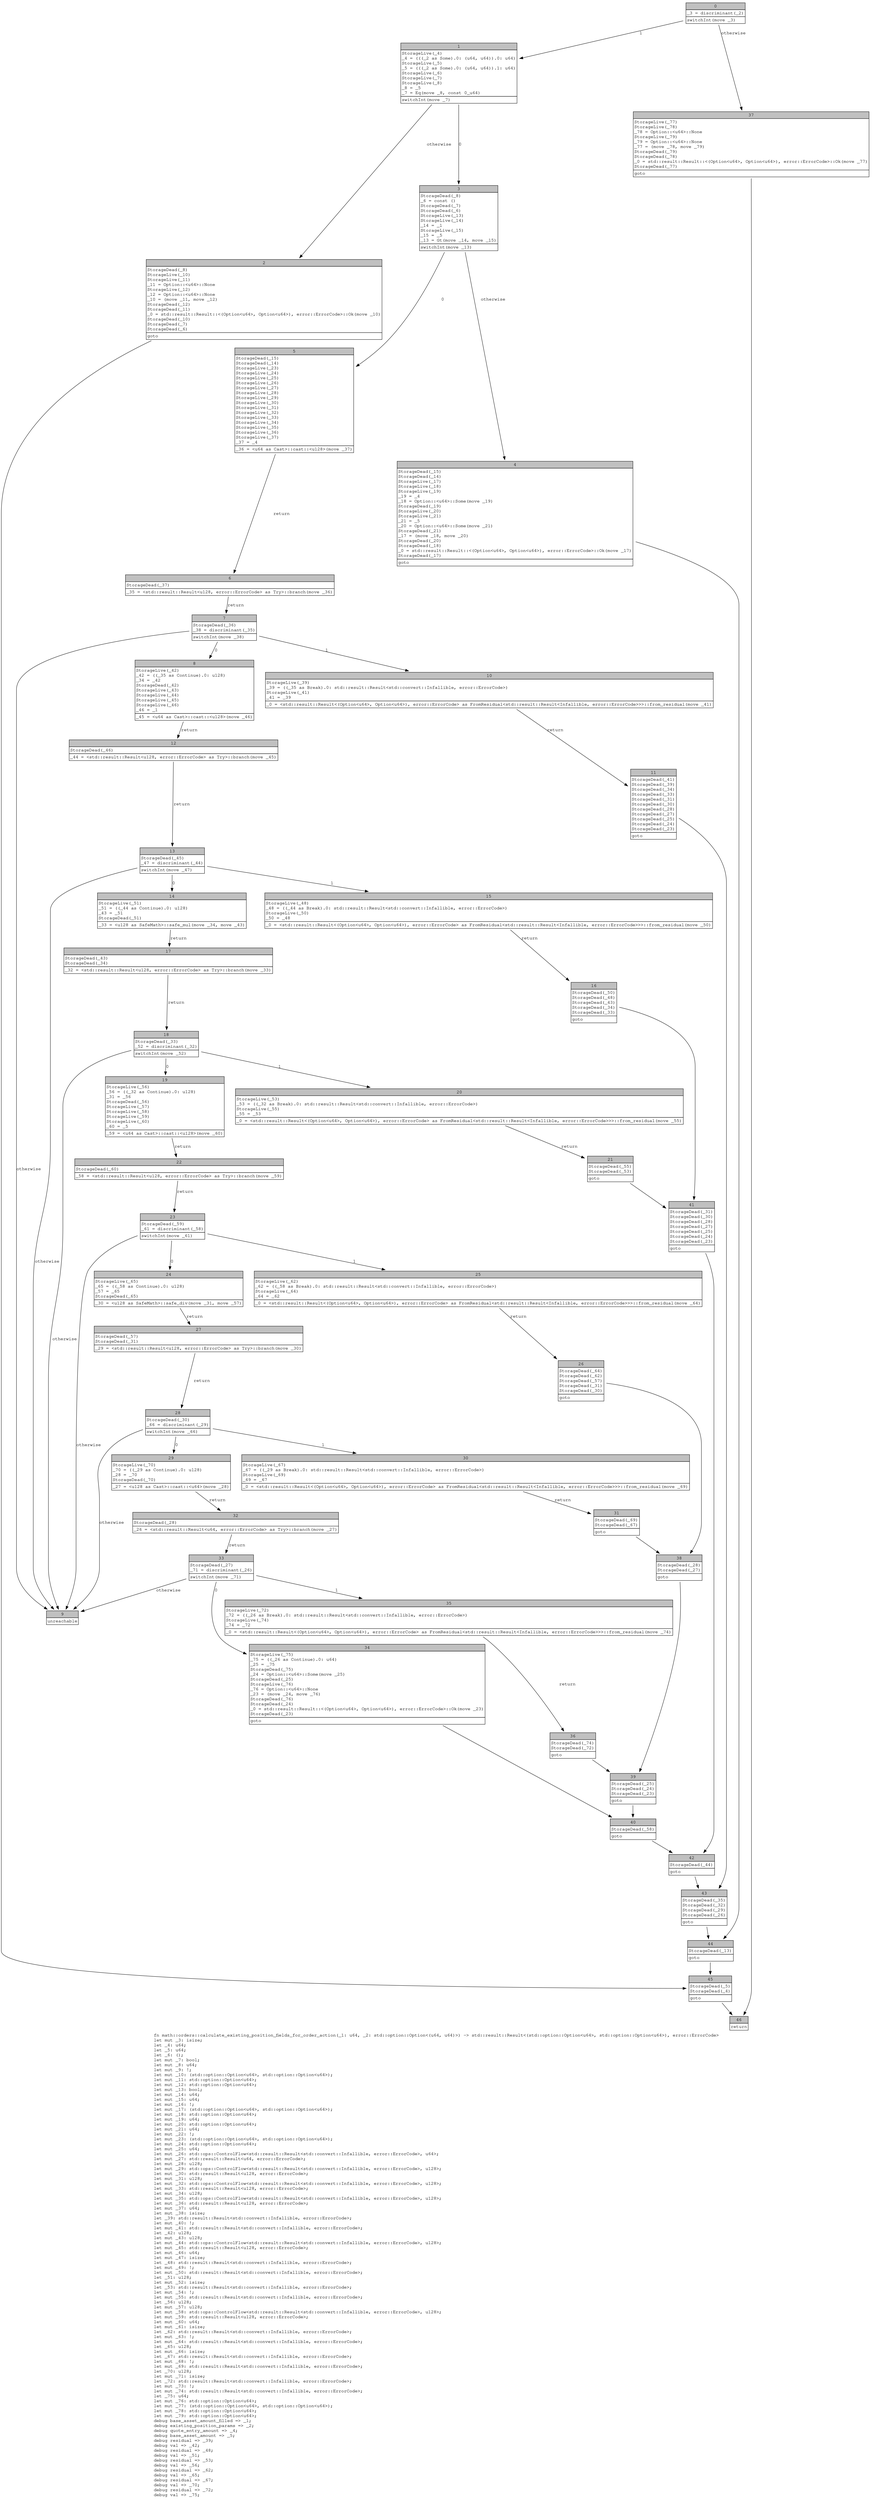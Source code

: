 digraph Mir_0_2628 {
    graph [fontname="Courier, monospace"];
    node [fontname="Courier, monospace"];
    edge [fontname="Courier, monospace"];
    label=<fn math::orders::calculate_existing_position_fields_for_order_action(_1: u64, _2: std::option::Option&lt;(u64, u64)&gt;) -&gt; std::result::Result&lt;(std::option::Option&lt;u64&gt;, std::option::Option&lt;u64&gt;), error::ErrorCode&gt;<br align="left"/>let mut _3: isize;<br align="left"/>let _4: u64;<br align="left"/>let _5: u64;<br align="left"/>let _6: ();<br align="left"/>let mut _7: bool;<br align="left"/>let mut _8: u64;<br align="left"/>let mut _9: !;<br align="left"/>let mut _10: (std::option::Option&lt;u64&gt;, std::option::Option&lt;u64&gt;);<br align="left"/>let mut _11: std::option::Option&lt;u64&gt;;<br align="left"/>let mut _12: std::option::Option&lt;u64&gt;;<br align="left"/>let mut _13: bool;<br align="left"/>let mut _14: u64;<br align="left"/>let mut _15: u64;<br align="left"/>let mut _16: !;<br align="left"/>let mut _17: (std::option::Option&lt;u64&gt;, std::option::Option&lt;u64&gt;);<br align="left"/>let mut _18: std::option::Option&lt;u64&gt;;<br align="left"/>let mut _19: u64;<br align="left"/>let mut _20: std::option::Option&lt;u64&gt;;<br align="left"/>let mut _21: u64;<br align="left"/>let mut _22: !;<br align="left"/>let mut _23: (std::option::Option&lt;u64&gt;, std::option::Option&lt;u64&gt;);<br align="left"/>let mut _24: std::option::Option&lt;u64&gt;;<br align="left"/>let mut _25: u64;<br align="left"/>let mut _26: std::ops::ControlFlow&lt;std::result::Result&lt;std::convert::Infallible, error::ErrorCode&gt;, u64&gt;;<br align="left"/>let mut _27: std::result::Result&lt;u64, error::ErrorCode&gt;;<br align="left"/>let mut _28: u128;<br align="left"/>let mut _29: std::ops::ControlFlow&lt;std::result::Result&lt;std::convert::Infallible, error::ErrorCode&gt;, u128&gt;;<br align="left"/>let mut _30: std::result::Result&lt;u128, error::ErrorCode&gt;;<br align="left"/>let mut _31: u128;<br align="left"/>let mut _32: std::ops::ControlFlow&lt;std::result::Result&lt;std::convert::Infallible, error::ErrorCode&gt;, u128&gt;;<br align="left"/>let mut _33: std::result::Result&lt;u128, error::ErrorCode&gt;;<br align="left"/>let mut _34: u128;<br align="left"/>let mut _35: std::ops::ControlFlow&lt;std::result::Result&lt;std::convert::Infallible, error::ErrorCode&gt;, u128&gt;;<br align="left"/>let mut _36: std::result::Result&lt;u128, error::ErrorCode&gt;;<br align="left"/>let mut _37: u64;<br align="left"/>let mut _38: isize;<br align="left"/>let _39: std::result::Result&lt;std::convert::Infallible, error::ErrorCode&gt;;<br align="left"/>let mut _40: !;<br align="left"/>let mut _41: std::result::Result&lt;std::convert::Infallible, error::ErrorCode&gt;;<br align="left"/>let _42: u128;<br align="left"/>let mut _43: u128;<br align="left"/>let mut _44: std::ops::ControlFlow&lt;std::result::Result&lt;std::convert::Infallible, error::ErrorCode&gt;, u128&gt;;<br align="left"/>let mut _45: std::result::Result&lt;u128, error::ErrorCode&gt;;<br align="left"/>let mut _46: u64;<br align="left"/>let mut _47: isize;<br align="left"/>let _48: std::result::Result&lt;std::convert::Infallible, error::ErrorCode&gt;;<br align="left"/>let mut _49: !;<br align="left"/>let mut _50: std::result::Result&lt;std::convert::Infallible, error::ErrorCode&gt;;<br align="left"/>let _51: u128;<br align="left"/>let mut _52: isize;<br align="left"/>let _53: std::result::Result&lt;std::convert::Infallible, error::ErrorCode&gt;;<br align="left"/>let mut _54: !;<br align="left"/>let mut _55: std::result::Result&lt;std::convert::Infallible, error::ErrorCode&gt;;<br align="left"/>let _56: u128;<br align="left"/>let mut _57: u128;<br align="left"/>let mut _58: std::ops::ControlFlow&lt;std::result::Result&lt;std::convert::Infallible, error::ErrorCode&gt;, u128&gt;;<br align="left"/>let mut _59: std::result::Result&lt;u128, error::ErrorCode&gt;;<br align="left"/>let mut _60: u64;<br align="left"/>let mut _61: isize;<br align="left"/>let _62: std::result::Result&lt;std::convert::Infallible, error::ErrorCode&gt;;<br align="left"/>let mut _63: !;<br align="left"/>let mut _64: std::result::Result&lt;std::convert::Infallible, error::ErrorCode&gt;;<br align="left"/>let _65: u128;<br align="left"/>let mut _66: isize;<br align="left"/>let _67: std::result::Result&lt;std::convert::Infallible, error::ErrorCode&gt;;<br align="left"/>let mut _68: !;<br align="left"/>let mut _69: std::result::Result&lt;std::convert::Infallible, error::ErrorCode&gt;;<br align="left"/>let _70: u128;<br align="left"/>let mut _71: isize;<br align="left"/>let _72: std::result::Result&lt;std::convert::Infallible, error::ErrorCode&gt;;<br align="left"/>let mut _73: !;<br align="left"/>let mut _74: std::result::Result&lt;std::convert::Infallible, error::ErrorCode&gt;;<br align="left"/>let _75: u64;<br align="left"/>let mut _76: std::option::Option&lt;u64&gt;;<br align="left"/>let mut _77: (std::option::Option&lt;u64&gt;, std::option::Option&lt;u64&gt;);<br align="left"/>let mut _78: std::option::Option&lt;u64&gt;;<br align="left"/>let mut _79: std::option::Option&lt;u64&gt;;<br align="left"/>debug base_asset_amount_filled =&gt; _1;<br align="left"/>debug existing_position_params =&gt; _2;<br align="left"/>debug quote_entry_amount =&gt; _4;<br align="left"/>debug base_asset_amount =&gt; _5;<br align="left"/>debug residual =&gt; _39;<br align="left"/>debug val =&gt; _42;<br align="left"/>debug residual =&gt; _48;<br align="left"/>debug val =&gt; _51;<br align="left"/>debug residual =&gt; _53;<br align="left"/>debug val =&gt; _56;<br align="left"/>debug residual =&gt; _62;<br align="left"/>debug val =&gt; _65;<br align="left"/>debug residual =&gt; _67;<br align="left"/>debug val =&gt; _70;<br align="left"/>debug residual =&gt; _72;<br align="left"/>debug val =&gt; _75;<br align="left"/>>;
    bb0__0_2628 [shape="none", label=<<table border="0" cellborder="1" cellspacing="0"><tr><td bgcolor="gray" align="center" colspan="1">0</td></tr><tr><td align="left" balign="left">_3 = discriminant(_2)<br/></td></tr><tr><td align="left">switchInt(move _3)</td></tr></table>>];
    bb1__0_2628 [shape="none", label=<<table border="0" cellborder="1" cellspacing="0"><tr><td bgcolor="gray" align="center" colspan="1">1</td></tr><tr><td align="left" balign="left">StorageLive(_4)<br/>_4 = (((_2 as Some).0: (u64, u64)).0: u64)<br/>StorageLive(_5)<br/>_5 = (((_2 as Some).0: (u64, u64)).1: u64)<br/>StorageLive(_6)<br/>StorageLive(_7)<br/>StorageLive(_8)<br/>_8 = _5<br/>_7 = Eq(move _8, const 0_u64)<br/></td></tr><tr><td align="left">switchInt(move _7)</td></tr></table>>];
    bb2__0_2628 [shape="none", label=<<table border="0" cellborder="1" cellspacing="0"><tr><td bgcolor="gray" align="center" colspan="1">2</td></tr><tr><td align="left" balign="left">StorageDead(_8)<br/>StorageLive(_10)<br/>StorageLive(_11)<br/>_11 = Option::&lt;u64&gt;::None<br/>StorageLive(_12)<br/>_12 = Option::&lt;u64&gt;::None<br/>_10 = (move _11, move _12)<br/>StorageDead(_12)<br/>StorageDead(_11)<br/>_0 = std::result::Result::&lt;(Option&lt;u64&gt;, Option&lt;u64&gt;), error::ErrorCode&gt;::Ok(move _10)<br/>StorageDead(_10)<br/>StorageDead(_7)<br/>StorageDead(_6)<br/></td></tr><tr><td align="left">goto</td></tr></table>>];
    bb3__0_2628 [shape="none", label=<<table border="0" cellborder="1" cellspacing="0"><tr><td bgcolor="gray" align="center" colspan="1">3</td></tr><tr><td align="left" balign="left">StorageDead(_8)<br/>_6 = const ()<br/>StorageDead(_7)<br/>StorageDead(_6)<br/>StorageLive(_13)<br/>StorageLive(_14)<br/>_14 = _1<br/>StorageLive(_15)<br/>_15 = _5<br/>_13 = Gt(move _14, move _15)<br/></td></tr><tr><td align="left">switchInt(move _13)</td></tr></table>>];
    bb4__0_2628 [shape="none", label=<<table border="0" cellborder="1" cellspacing="0"><tr><td bgcolor="gray" align="center" colspan="1">4</td></tr><tr><td align="left" balign="left">StorageDead(_15)<br/>StorageDead(_14)<br/>StorageLive(_17)<br/>StorageLive(_18)<br/>StorageLive(_19)<br/>_19 = _4<br/>_18 = Option::&lt;u64&gt;::Some(move _19)<br/>StorageDead(_19)<br/>StorageLive(_20)<br/>StorageLive(_21)<br/>_21 = _5<br/>_20 = Option::&lt;u64&gt;::Some(move _21)<br/>StorageDead(_21)<br/>_17 = (move _18, move _20)<br/>StorageDead(_20)<br/>StorageDead(_18)<br/>_0 = std::result::Result::&lt;(Option&lt;u64&gt;, Option&lt;u64&gt;), error::ErrorCode&gt;::Ok(move _17)<br/>StorageDead(_17)<br/></td></tr><tr><td align="left">goto</td></tr></table>>];
    bb5__0_2628 [shape="none", label=<<table border="0" cellborder="1" cellspacing="0"><tr><td bgcolor="gray" align="center" colspan="1">5</td></tr><tr><td align="left" balign="left">StorageDead(_15)<br/>StorageDead(_14)<br/>StorageLive(_23)<br/>StorageLive(_24)<br/>StorageLive(_25)<br/>StorageLive(_26)<br/>StorageLive(_27)<br/>StorageLive(_28)<br/>StorageLive(_29)<br/>StorageLive(_30)<br/>StorageLive(_31)<br/>StorageLive(_32)<br/>StorageLive(_33)<br/>StorageLive(_34)<br/>StorageLive(_35)<br/>StorageLive(_36)<br/>StorageLive(_37)<br/>_37 = _4<br/></td></tr><tr><td align="left">_36 = &lt;u64 as Cast&gt;::cast::&lt;u128&gt;(move _37)</td></tr></table>>];
    bb6__0_2628 [shape="none", label=<<table border="0" cellborder="1" cellspacing="0"><tr><td bgcolor="gray" align="center" colspan="1">6</td></tr><tr><td align="left" balign="left">StorageDead(_37)<br/></td></tr><tr><td align="left">_35 = &lt;std::result::Result&lt;u128, error::ErrorCode&gt; as Try&gt;::branch(move _36)</td></tr></table>>];
    bb7__0_2628 [shape="none", label=<<table border="0" cellborder="1" cellspacing="0"><tr><td bgcolor="gray" align="center" colspan="1">7</td></tr><tr><td align="left" balign="left">StorageDead(_36)<br/>_38 = discriminant(_35)<br/></td></tr><tr><td align="left">switchInt(move _38)</td></tr></table>>];
    bb8__0_2628 [shape="none", label=<<table border="0" cellborder="1" cellspacing="0"><tr><td bgcolor="gray" align="center" colspan="1">8</td></tr><tr><td align="left" balign="left">StorageLive(_42)<br/>_42 = ((_35 as Continue).0: u128)<br/>_34 = _42<br/>StorageDead(_42)<br/>StorageLive(_43)<br/>StorageLive(_44)<br/>StorageLive(_45)<br/>StorageLive(_46)<br/>_46 = _1<br/></td></tr><tr><td align="left">_45 = &lt;u64 as Cast&gt;::cast::&lt;u128&gt;(move _46)</td></tr></table>>];
    bb9__0_2628 [shape="none", label=<<table border="0" cellborder="1" cellspacing="0"><tr><td bgcolor="gray" align="center" colspan="1">9</td></tr><tr><td align="left">unreachable</td></tr></table>>];
    bb10__0_2628 [shape="none", label=<<table border="0" cellborder="1" cellspacing="0"><tr><td bgcolor="gray" align="center" colspan="1">10</td></tr><tr><td align="left" balign="left">StorageLive(_39)<br/>_39 = ((_35 as Break).0: std::result::Result&lt;std::convert::Infallible, error::ErrorCode&gt;)<br/>StorageLive(_41)<br/>_41 = _39<br/></td></tr><tr><td align="left">_0 = &lt;std::result::Result&lt;(Option&lt;u64&gt;, Option&lt;u64&gt;), error::ErrorCode&gt; as FromResidual&lt;std::result::Result&lt;Infallible, error::ErrorCode&gt;&gt;&gt;::from_residual(move _41)</td></tr></table>>];
    bb11__0_2628 [shape="none", label=<<table border="0" cellborder="1" cellspacing="0"><tr><td bgcolor="gray" align="center" colspan="1">11</td></tr><tr><td align="left" balign="left">StorageDead(_41)<br/>StorageDead(_39)<br/>StorageDead(_34)<br/>StorageDead(_33)<br/>StorageDead(_31)<br/>StorageDead(_30)<br/>StorageDead(_28)<br/>StorageDead(_27)<br/>StorageDead(_25)<br/>StorageDead(_24)<br/>StorageDead(_23)<br/></td></tr><tr><td align="left">goto</td></tr></table>>];
    bb12__0_2628 [shape="none", label=<<table border="0" cellborder="1" cellspacing="0"><tr><td bgcolor="gray" align="center" colspan="1">12</td></tr><tr><td align="left" balign="left">StorageDead(_46)<br/></td></tr><tr><td align="left">_44 = &lt;std::result::Result&lt;u128, error::ErrorCode&gt; as Try&gt;::branch(move _45)</td></tr></table>>];
    bb13__0_2628 [shape="none", label=<<table border="0" cellborder="1" cellspacing="0"><tr><td bgcolor="gray" align="center" colspan="1">13</td></tr><tr><td align="left" balign="left">StorageDead(_45)<br/>_47 = discriminant(_44)<br/></td></tr><tr><td align="left">switchInt(move _47)</td></tr></table>>];
    bb14__0_2628 [shape="none", label=<<table border="0" cellborder="1" cellspacing="0"><tr><td bgcolor="gray" align="center" colspan="1">14</td></tr><tr><td align="left" balign="left">StorageLive(_51)<br/>_51 = ((_44 as Continue).0: u128)<br/>_43 = _51<br/>StorageDead(_51)<br/></td></tr><tr><td align="left">_33 = &lt;u128 as SafeMath&gt;::safe_mul(move _34, move _43)</td></tr></table>>];
    bb15__0_2628 [shape="none", label=<<table border="0" cellborder="1" cellspacing="0"><tr><td bgcolor="gray" align="center" colspan="1">15</td></tr><tr><td align="left" balign="left">StorageLive(_48)<br/>_48 = ((_44 as Break).0: std::result::Result&lt;std::convert::Infallible, error::ErrorCode&gt;)<br/>StorageLive(_50)<br/>_50 = _48<br/></td></tr><tr><td align="left">_0 = &lt;std::result::Result&lt;(Option&lt;u64&gt;, Option&lt;u64&gt;), error::ErrorCode&gt; as FromResidual&lt;std::result::Result&lt;Infallible, error::ErrorCode&gt;&gt;&gt;::from_residual(move _50)</td></tr></table>>];
    bb16__0_2628 [shape="none", label=<<table border="0" cellborder="1" cellspacing="0"><tr><td bgcolor="gray" align="center" colspan="1">16</td></tr><tr><td align="left" balign="left">StorageDead(_50)<br/>StorageDead(_48)<br/>StorageDead(_43)<br/>StorageDead(_34)<br/>StorageDead(_33)<br/></td></tr><tr><td align="left">goto</td></tr></table>>];
    bb17__0_2628 [shape="none", label=<<table border="0" cellborder="1" cellspacing="0"><tr><td bgcolor="gray" align="center" colspan="1">17</td></tr><tr><td align="left" balign="left">StorageDead(_43)<br/>StorageDead(_34)<br/></td></tr><tr><td align="left">_32 = &lt;std::result::Result&lt;u128, error::ErrorCode&gt; as Try&gt;::branch(move _33)</td></tr></table>>];
    bb18__0_2628 [shape="none", label=<<table border="0" cellborder="1" cellspacing="0"><tr><td bgcolor="gray" align="center" colspan="1">18</td></tr><tr><td align="left" balign="left">StorageDead(_33)<br/>_52 = discriminant(_32)<br/></td></tr><tr><td align="left">switchInt(move _52)</td></tr></table>>];
    bb19__0_2628 [shape="none", label=<<table border="0" cellborder="1" cellspacing="0"><tr><td bgcolor="gray" align="center" colspan="1">19</td></tr><tr><td align="left" balign="left">StorageLive(_56)<br/>_56 = ((_32 as Continue).0: u128)<br/>_31 = _56<br/>StorageDead(_56)<br/>StorageLive(_57)<br/>StorageLive(_58)<br/>StorageLive(_59)<br/>StorageLive(_60)<br/>_60 = _5<br/></td></tr><tr><td align="left">_59 = &lt;u64 as Cast&gt;::cast::&lt;u128&gt;(move _60)</td></tr></table>>];
    bb20__0_2628 [shape="none", label=<<table border="0" cellborder="1" cellspacing="0"><tr><td bgcolor="gray" align="center" colspan="1">20</td></tr><tr><td align="left" balign="left">StorageLive(_53)<br/>_53 = ((_32 as Break).0: std::result::Result&lt;std::convert::Infallible, error::ErrorCode&gt;)<br/>StorageLive(_55)<br/>_55 = _53<br/></td></tr><tr><td align="left">_0 = &lt;std::result::Result&lt;(Option&lt;u64&gt;, Option&lt;u64&gt;), error::ErrorCode&gt; as FromResidual&lt;std::result::Result&lt;Infallible, error::ErrorCode&gt;&gt;&gt;::from_residual(move _55)</td></tr></table>>];
    bb21__0_2628 [shape="none", label=<<table border="0" cellborder="1" cellspacing="0"><tr><td bgcolor="gray" align="center" colspan="1">21</td></tr><tr><td align="left" balign="left">StorageDead(_55)<br/>StorageDead(_53)<br/></td></tr><tr><td align="left">goto</td></tr></table>>];
    bb22__0_2628 [shape="none", label=<<table border="0" cellborder="1" cellspacing="0"><tr><td bgcolor="gray" align="center" colspan="1">22</td></tr><tr><td align="left" balign="left">StorageDead(_60)<br/></td></tr><tr><td align="left">_58 = &lt;std::result::Result&lt;u128, error::ErrorCode&gt; as Try&gt;::branch(move _59)</td></tr></table>>];
    bb23__0_2628 [shape="none", label=<<table border="0" cellborder="1" cellspacing="0"><tr><td bgcolor="gray" align="center" colspan="1">23</td></tr><tr><td align="left" balign="left">StorageDead(_59)<br/>_61 = discriminant(_58)<br/></td></tr><tr><td align="left">switchInt(move _61)</td></tr></table>>];
    bb24__0_2628 [shape="none", label=<<table border="0" cellborder="1" cellspacing="0"><tr><td bgcolor="gray" align="center" colspan="1">24</td></tr><tr><td align="left" balign="left">StorageLive(_65)<br/>_65 = ((_58 as Continue).0: u128)<br/>_57 = _65<br/>StorageDead(_65)<br/></td></tr><tr><td align="left">_30 = &lt;u128 as SafeMath&gt;::safe_div(move _31, move _57)</td></tr></table>>];
    bb25__0_2628 [shape="none", label=<<table border="0" cellborder="1" cellspacing="0"><tr><td bgcolor="gray" align="center" colspan="1">25</td></tr><tr><td align="left" balign="left">StorageLive(_62)<br/>_62 = ((_58 as Break).0: std::result::Result&lt;std::convert::Infallible, error::ErrorCode&gt;)<br/>StorageLive(_64)<br/>_64 = _62<br/></td></tr><tr><td align="left">_0 = &lt;std::result::Result&lt;(Option&lt;u64&gt;, Option&lt;u64&gt;), error::ErrorCode&gt; as FromResidual&lt;std::result::Result&lt;Infallible, error::ErrorCode&gt;&gt;&gt;::from_residual(move _64)</td></tr></table>>];
    bb26__0_2628 [shape="none", label=<<table border="0" cellborder="1" cellspacing="0"><tr><td bgcolor="gray" align="center" colspan="1">26</td></tr><tr><td align="left" balign="left">StorageDead(_64)<br/>StorageDead(_62)<br/>StorageDead(_57)<br/>StorageDead(_31)<br/>StorageDead(_30)<br/></td></tr><tr><td align="left">goto</td></tr></table>>];
    bb27__0_2628 [shape="none", label=<<table border="0" cellborder="1" cellspacing="0"><tr><td bgcolor="gray" align="center" colspan="1">27</td></tr><tr><td align="left" balign="left">StorageDead(_57)<br/>StorageDead(_31)<br/></td></tr><tr><td align="left">_29 = &lt;std::result::Result&lt;u128, error::ErrorCode&gt; as Try&gt;::branch(move _30)</td></tr></table>>];
    bb28__0_2628 [shape="none", label=<<table border="0" cellborder="1" cellspacing="0"><tr><td bgcolor="gray" align="center" colspan="1">28</td></tr><tr><td align="left" balign="left">StorageDead(_30)<br/>_66 = discriminant(_29)<br/></td></tr><tr><td align="left">switchInt(move _66)</td></tr></table>>];
    bb29__0_2628 [shape="none", label=<<table border="0" cellborder="1" cellspacing="0"><tr><td bgcolor="gray" align="center" colspan="1">29</td></tr><tr><td align="left" balign="left">StorageLive(_70)<br/>_70 = ((_29 as Continue).0: u128)<br/>_28 = _70<br/>StorageDead(_70)<br/></td></tr><tr><td align="left">_27 = &lt;u128 as Cast&gt;::cast::&lt;u64&gt;(move _28)</td></tr></table>>];
    bb30__0_2628 [shape="none", label=<<table border="0" cellborder="1" cellspacing="0"><tr><td bgcolor="gray" align="center" colspan="1">30</td></tr><tr><td align="left" balign="left">StorageLive(_67)<br/>_67 = ((_29 as Break).0: std::result::Result&lt;std::convert::Infallible, error::ErrorCode&gt;)<br/>StorageLive(_69)<br/>_69 = _67<br/></td></tr><tr><td align="left">_0 = &lt;std::result::Result&lt;(Option&lt;u64&gt;, Option&lt;u64&gt;), error::ErrorCode&gt; as FromResidual&lt;std::result::Result&lt;Infallible, error::ErrorCode&gt;&gt;&gt;::from_residual(move _69)</td></tr></table>>];
    bb31__0_2628 [shape="none", label=<<table border="0" cellborder="1" cellspacing="0"><tr><td bgcolor="gray" align="center" colspan="1">31</td></tr><tr><td align="left" balign="left">StorageDead(_69)<br/>StorageDead(_67)<br/></td></tr><tr><td align="left">goto</td></tr></table>>];
    bb32__0_2628 [shape="none", label=<<table border="0" cellborder="1" cellspacing="0"><tr><td bgcolor="gray" align="center" colspan="1">32</td></tr><tr><td align="left" balign="left">StorageDead(_28)<br/></td></tr><tr><td align="left">_26 = &lt;std::result::Result&lt;u64, error::ErrorCode&gt; as Try&gt;::branch(move _27)</td></tr></table>>];
    bb33__0_2628 [shape="none", label=<<table border="0" cellborder="1" cellspacing="0"><tr><td bgcolor="gray" align="center" colspan="1">33</td></tr><tr><td align="left" balign="left">StorageDead(_27)<br/>_71 = discriminant(_26)<br/></td></tr><tr><td align="left">switchInt(move _71)</td></tr></table>>];
    bb34__0_2628 [shape="none", label=<<table border="0" cellborder="1" cellspacing="0"><tr><td bgcolor="gray" align="center" colspan="1">34</td></tr><tr><td align="left" balign="left">StorageLive(_75)<br/>_75 = ((_26 as Continue).0: u64)<br/>_25 = _75<br/>StorageDead(_75)<br/>_24 = Option::&lt;u64&gt;::Some(move _25)<br/>StorageDead(_25)<br/>StorageLive(_76)<br/>_76 = Option::&lt;u64&gt;::None<br/>_23 = (move _24, move _76)<br/>StorageDead(_76)<br/>StorageDead(_24)<br/>_0 = std::result::Result::&lt;(Option&lt;u64&gt;, Option&lt;u64&gt;), error::ErrorCode&gt;::Ok(move _23)<br/>StorageDead(_23)<br/></td></tr><tr><td align="left">goto</td></tr></table>>];
    bb35__0_2628 [shape="none", label=<<table border="0" cellborder="1" cellspacing="0"><tr><td bgcolor="gray" align="center" colspan="1">35</td></tr><tr><td align="left" balign="left">StorageLive(_72)<br/>_72 = ((_26 as Break).0: std::result::Result&lt;std::convert::Infallible, error::ErrorCode&gt;)<br/>StorageLive(_74)<br/>_74 = _72<br/></td></tr><tr><td align="left">_0 = &lt;std::result::Result&lt;(Option&lt;u64&gt;, Option&lt;u64&gt;), error::ErrorCode&gt; as FromResidual&lt;std::result::Result&lt;Infallible, error::ErrorCode&gt;&gt;&gt;::from_residual(move _74)</td></tr></table>>];
    bb36__0_2628 [shape="none", label=<<table border="0" cellborder="1" cellspacing="0"><tr><td bgcolor="gray" align="center" colspan="1">36</td></tr><tr><td align="left" balign="left">StorageDead(_74)<br/>StorageDead(_72)<br/></td></tr><tr><td align="left">goto</td></tr></table>>];
    bb37__0_2628 [shape="none", label=<<table border="0" cellborder="1" cellspacing="0"><tr><td bgcolor="gray" align="center" colspan="1">37</td></tr><tr><td align="left" balign="left">StorageLive(_77)<br/>StorageLive(_78)<br/>_78 = Option::&lt;u64&gt;::None<br/>StorageLive(_79)<br/>_79 = Option::&lt;u64&gt;::None<br/>_77 = (move _78, move _79)<br/>StorageDead(_79)<br/>StorageDead(_78)<br/>_0 = std::result::Result::&lt;(Option&lt;u64&gt;, Option&lt;u64&gt;), error::ErrorCode&gt;::Ok(move _77)<br/>StorageDead(_77)<br/></td></tr><tr><td align="left">goto</td></tr></table>>];
    bb38__0_2628 [shape="none", label=<<table border="0" cellborder="1" cellspacing="0"><tr><td bgcolor="gray" align="center" colspan="1">38</td></tr><tr><td align="left" balign="left">StorageDead(_28)<br/>StorageDead(_27)<br/></td></tr><tr><td align="left">goto</td></tr></table>>];
    bb39__0_2628 [shape="none", label=<<table border="0" cellborder="1" cellspacing="0"><tr><td bgcolor="gray" align="center" colspan="1">39</td></tr><tr><td align="left" balign="left">StorageDead(_25)<br/>StorageDead(_24)<br/>StorageDead(_23)<br/></td></tr><tr><td align="left">goto</td></tr></table>>];
    bb40__0_2628 [shape="none", label=<<table border="0" cellborder="1" cellspacing="0"><tr><td bgcolor="gray" align="center" colspan="1">40</td></tr><tr><td align="left" balign="left">StorageDead(_58)<br/></td></tr><tr><td align="left">goto</td></tr></table>>];
    bb41__0_2628 [shape="none", label=<<table border="0" cellborder="1" cellspacing="0"><tr><td bgcolor="gray" align="center" colspan="1">41</td></tr><tr><td align="left" balign="left">StorageDead(_31)<br/>StorageDead(_30)<br/>StorageDead(_28)<br/>StorageDead(_27)<br/>StorageDead(_25)<br/>StorageDead(_24)<br/>StorageDead(_23)<br/></td></tr><tr><td align="left">goto</td></tr></table>>];
    bb42__0_2628 [shape="none", label=<<table border="0" cellborder="1" cellspacing="0"><tr><td bgcolor="gray" align="center" colspan="1">42</td></tr><tr><td align="left" balign="left">StorageDead(_44)<br/></td></tr><tr><td align="left">goto</td></tr></table>>];
    bb43__0_2628 [shape="none", label=<<table border="0" cellborder="1" cellspacing="0"><tr><td bgcolor="gray" align="center" colspan="1">43</td></tr><tr><td align="left" balign="left">StorageDead(_35)<br/>StorageDead(_32)<br/>StorageDead(_29)<br/>StorageDead(_26)<br/></td></tr><tr><td align="left">goto</td></tr></table>>];
    bb44__0_2628 [shape="none", label=<<table border="0" cellborder="1" cellspacing="0"><tr><td bgcolor="gray" align="center" colspan="1">44</td></tr><tr><td align="left" balign="left">StorageDead(_13)<br/></td></tr><tr><td align="left">goto</td></tr></table>>];
    bb45__0_2628 [shape="none", label=<<table border="0" cellborder="1" cellspacing="0"><tr><td bgcolor="gray" align="center" colspan="1">45</td></tr><tr><td align="left" balign="left">StorageDead(_5)<br/>StorageDead(_4)<br/></td></tr><tr><td align="left">goto</td></tr></table>>];
    bb46__0_2628 [shape="none", label=<<table border="0" cellborder="1" cellspacing="0"><tr><td bgcolor="gray" align="center" colspan="1">46</td></tr><tr><td align="left">return</td></tr></table>>];
    bb0__0_2628 -> bb1__0_2628 [label="1"];
    bb0__0_2628 -> bb37__0_2628 [label="otherwise"];
    bb1__0_2628 -> bb3__0_2628 [label="0"];
    bb1__0_2628 -> bb2__0_2628 [label="otherwise"];
    bb2__0_2628 -> bb45__0_2628 [label=""];
    bb3__0_2628 -> bb5__0_2628 [label="0"];
    bb3__0_2628 -> bb4__0_2628 [label="otherwise"];
    bb4__0_2628 -> bb44__0_2628 [label=""];
    bb5__0_2628 -> bb6__0_2628 [label="return"];
    bb6__0_2628 -> bb7__0_2628 [label="return"];
    bb7__0_2628 -> bb8__0_2628 [label="0"];
    bb7__0_2628 -> bb10__0_2628 [label="1"];
    bb7__0_2628 -> bb9__0_2628 [label="otherwise"];
    bb8__0_2628 -> bb12__0_2628 [label="return"];
    bb10__0_2628 -> bb11__0_2628 [label="return"];
    bb11__0_2628 -> bb43__0_2628 [label=""];
    bb12__0_2628 -> bb13__0_2628 [label="return"];
    bb13__0_2628 -> bb14__0_2628 [label="0"];
    bb13__0_2628 -> bb15__0_2628 [label="1"];
    bb13__0_2628 -> bb9__0_2628 [label="otherwise"];
    bb14__0_2628 -> bb17__0_2628 [label="return"];
    bb15__0_2628 -> bb16__0_2628 [label="return"];
    bb16__0_2628 -> bb41__0_2628 [label=""];
    bb17__0_2628 -> bb18__0_2628 [label="return"];
    bb18__0_2628 -> bb19__0_2628 [label="0"];
    bb18__0_2628 -> bb20__0_2628 [label="1"];
    bb18__0_2628 -> bb9__0_2628 [label="otherwise"];
    bb19__0_2628 -> bb22__0_2628 [label="return"];
    bb20__0_2628 -> bb21__0_2628 [label="return"];
    bb21__0_2628 -> bb41__0_2628 [label=""];
    bb22__0_2628 -> bb23__0_2628 [label="return"];
    bb23__0_2628 -> bb24__0_2628 [label="0"];
    bb23__0_2628 -> bb25__0_2628 [label="1"];
    bb23__0_2628 -> bb9__0_2628 [label="otherwise"];
    bb24__0_2628 -> bb27__0_2628 [label="return"];
    bb25__0_2628 -> bb26__0_2628 [label="return"];
    bb26__0_2628 -> bb38__0_2628 [label=""];
    bb27__0_2628 -> bb28__0_2628 [label="return"];
    bb28__0_2628 -> bb29__0_2628 [label="0"];
    bb28__0_2628 -> bb30__0_2628 [label="1"];
    bb28__0_2628 -> bb9__0_2628 [label="otherwise"];
    bb29__0_2628 -> bb32__0_2628 [label="return"];
    bb30__0_2628 -> bb31__0_2628 [label="return"];
    bb31__0_2628 -> bb38__0_2628 [label=""];
    bb32__0_2628 -> bb33__0_2628 [label="return"];
    bb33__0_2628 -> bb34__0_2628 [label="0"];
    bb33__0_2628 -> bb35__0_2628 [label="1"];
    bb33__0_2628 -> bb9__0_2628 [label="otherwise"];
    bb34__0_2628 -> bb40__0_2628 [label=""];
    bb35__0_2628 -> bb36__0_2628 [label="return"];
    bb36__0_2628 -> bb39__0_2628 [label=""];
    bb37__0_2628 -> bb46__0_2628 [label=""];
    bb38__0_2628 -> bb39__0_2628 [label=""];
    bb39__0_2628 -> bb40__0_2628 [label=""];
    bb40__0_2628 -> bb42__0_2628 [label=""];
    bb41__0_2628 -> bb42__0_2628 [label=""];
    bb42__0_2628 -> bb43__0_2628 [label=""];
    bb43__0_2628 -> bb44__0_2628 [label=""];
    bb44__0_2628 -> bb45__0_2628 [label=""];
    bb45__0_2628 -> bb46__0_2628 [label=""];
}
